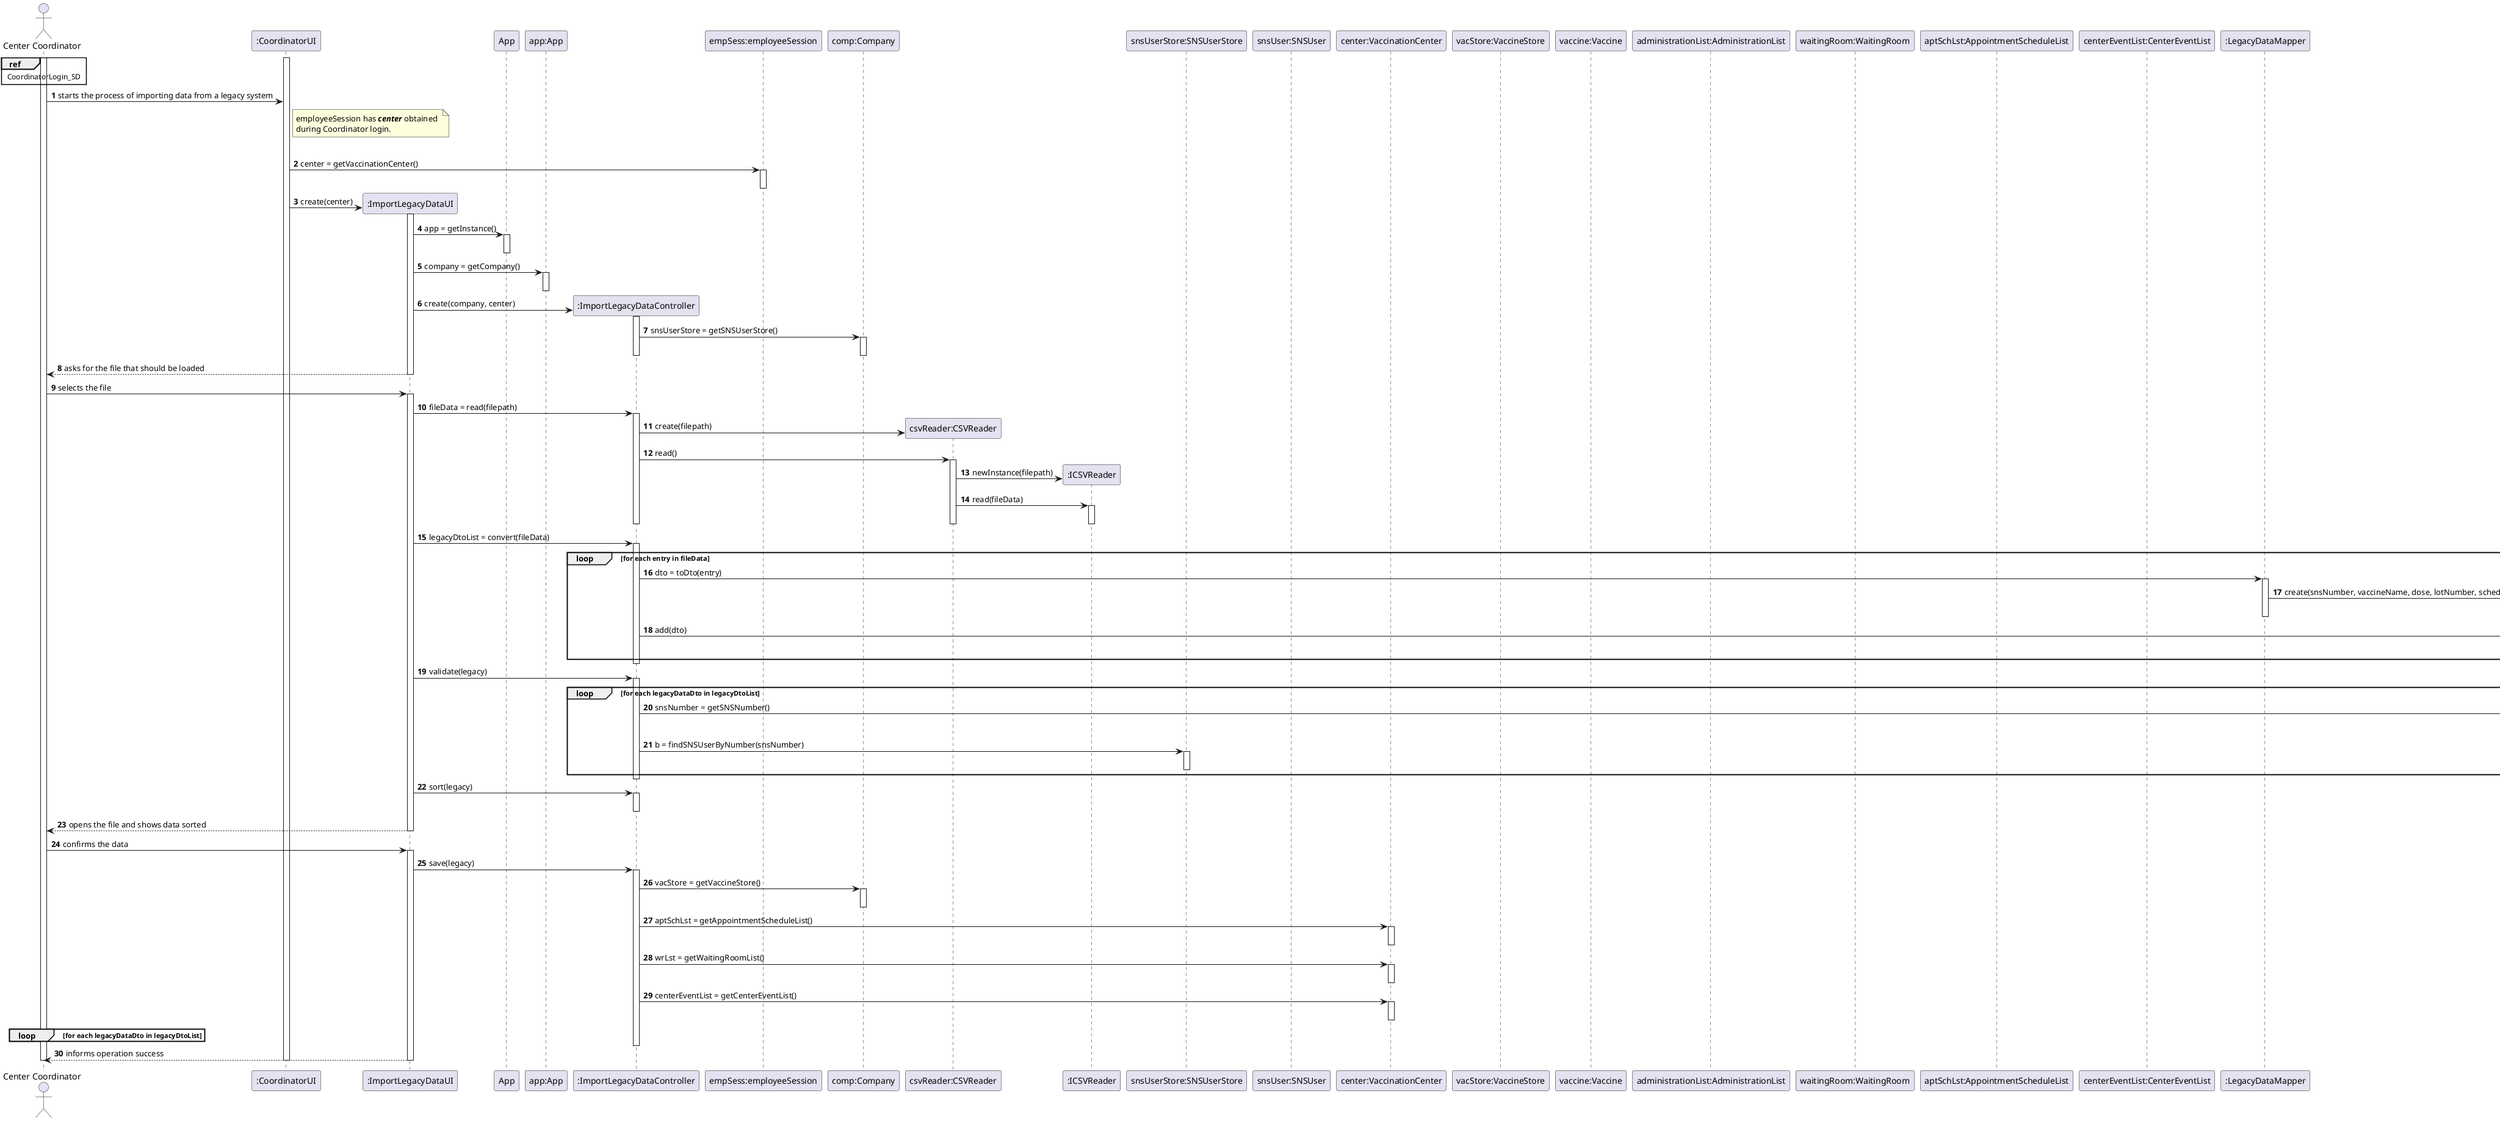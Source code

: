 @startuml US17_SD
autonumber

actor "Center Coordinator" as COORDINATOR

participant ":CoordinatorUI" as CUI
participant ":ImportLegacyDataUI" as UI
participant "App" as _APP
participant "app:App" as APP
participant ":ImportLegacyDataController" as CTRL
participant "empSess:employeeSession" as SESSION
participant "comp:Company" as COMPANY
participant "csvReader:CSVReader" as CSVREADER
participant ":ICSVReader" as ICSV
participant "snsUserStore:SNSUserStore" as SNSSTORE
participant "snsUser:SNSUser" as SNSUSER
participant "center:VaccinationCenter" as CENTER
participant "vacStore:VaccineStore" as VACCINESTORE
participant "vaccine:Vaccine" as VACCINE
participant "administrationList:AdministrationList" as ADLST
participant "waitingRoom:WaitingRoom" as WR
participant "aptSchLst:AppointmentScheduleList" as APTSCHLST
participant "centerEventList:CenterEventList" as CELIST
participant ":LegacyDataMapper" as MAPPER
participant "legacyDataDto:LegacyDataDTO" as DTO
participant "legacyDataObjectBuilder:LegacyDataObjectBuilder" as BUILDER
participant "legacyDtoList:List<LegacyDataDTO>" as LIST_DTOS
participant "appointment:Appointment" as APT
participant "arrival:Arrival" as ARRIVAL
participant "administration:Administration" as ADMINISTRATION
participant "fileData:List<String[]>" as LIST_FILEDATA

activate COORDINATOR
  ref over COORDINATOR
    ' !include ../../CoordinatorLogin_SD.puml!
    ' ![[../../CoordinatorLogin_SD.puml]]
    ' ![[../../CoordinatorLogin_SD.svg]]
    CoordinatorLogin_SD
  end ref

  activate CUI
  COORDINATOR -> CUI : starts the process of importing data from a legacy system

      note right of CUI
        employeeSession has <i><b>center</b></i> obtained 
        during Coordinator login.
      end note

      |||

    CUI -> SESSION : center = getVaccinationCenter()
    activate SESSION
    deactivate SESSION

    CUI -> UI ** : create(center)
    activate UI

      UI -> _APP : app = getInstance()
      activate _APP
      deactivate _APP

      UI -> APP : company = getCompany()
      activate APP
      deactivate APP

      UI -> CTRL ** : create(company, center)
      activate CTRL
        CTRL -> COMPANY : snsUserStore = getSNSUserStore()
        activate COMPANY
        deactivate COMPANY
      deactivate CTRL
      
      COORDINATOR <-- UI : asks for the file that should be loaded
    deactivate UI

    COORDINATOR -> UI : selects the file
    activate UI
    
      ' read data

      UI -> CTRL : fileData = read(filepath)
      activate CTRL
        CTRL -> CSVREADER ** : create(filepath)

        CTRL -> CSVREADER : read()
        activate CSVREADER
          CSVREADER -> ICSV ** : newInstance(filepath)
          CSVREADER -> ICSV : read(fileData)
          activate ICSV
          deactivate ICSV
        deactivate CSVREADER

      deactivate CTRL

      ' process data
      UI -> CTRL : legacyDtoList = convert(fileData)
      activate CTRL
        loop for each entry in fileData
          CTRL -> MAPPER : dto = toDto(entry)
          activate MAPPER
            MAPPER -> DTO : create(snsNumber, vaccineName, dose, lotNumber, scheduledDate, arrivalDate, administrationDate, leavingDate)
            activate DTO
            deactivate DTO
          deactivate MAPPER

          CTRL -> LIST_DTOS : add(dto)
          activate LIST_DTOS
          deactivate LIST_DTOS
        end
      deactivate CTRL

      UI -> CTRL : validate(legacy)
      activate CTRL
        loop for each legacyDataDto in legacyDtoList
          CTRL -> DTO : snsNumber = getSNSNumber()
          activate DTO
          deactivate DTO

          CTRL -> SNSSTORE : b = findSNSUserByNumber(snsNumber)
          activate SNSSTORE
          deactivate SNSSTORE
        end
      deactivate CTRL

      UI -> CTRL : sort(legacy)
      activate CTRL
      deactivate CTRL

      ' convert to list dto and send it to ui

      COORDINATOR <-- UI : opens the file and shows data sorted
    deactivate UI

    COORDINATOR -> UI : confirms the data
    activate UI
      UI -> CTRL : save(legacy)
      activate CTRL
        CTRL -> COMPANY : vacStore = getVaccineStore()
        activate COMPANY
        deactivate COMPANY

        CTRL -> CENTER : aptSchLst = getAppointmentScheduleList()
        activate CENTER
        deactivate CENTER

        CTRL -> CENTER : wrLst = getWaitingRoomList()
        activate CENTER
        deactivate CENTER

        CTRL -> CENTER : centerEventList = getCenterEventList()
        activate CENTER
        deactivate CENTER

        loop for each legacyDataDto in legacyDtoList


          ' builder

          ' get data from dto
          ' CTRL -> DTO : snsNumber = getSNSNumber()
          ' activate DTO
          ' deactivate DTO

          ' CTRL -> DTO : vaccineName = getVaccineName()
          ' activate DTO
          ' deactivate DTO

          ' CTRL -> DTO : doseNumber = getDoseNumber()
          ' activate DTO
          ' deactivate DTO

          ' CTRL -> DTO : lotNumber = getLotNumber()
          ' activate DTO
          ' deactivate DTO

          ' CTRL -> DTO : arrivalDate = getArrivalDate()
          ' activate DTO
          ' deactivate DTO

          ' CTRL -> DTO : scheduledDate = getScheduledDate()
          ' activate DTO
          ' deactivate DTO

          ' CTRL -> DTO : administratedDate = getAdministratedDate()
          ' activate DTO
          ' deactivate DTO
          
          ' CTRL -> DTO : departureDate = getDepartureDate()
          ' activate DTO
          ' deactivate DTO

          ' ' get the snsUser
          ' CTRL -> SNSSTORE : snsUser = findSNSUserByNumber(snsNumber)
          ' activate SNSSTORE
          ' deactivate SNSSTORE

          ' ' get his administration list
          ' CTRL -> SNSUSER : administrationList = getAdministrationList()
          ' activate SNSUSER
          ' deactivate SNSUSER
          
          ' ' get the vaccine
          ' CTRL -> VACCINESTORE : vaccine = getVaccineByName()
          ' activate VACCINESTORE
          ' deactivate VACCINESTORE

          ' ' create appointment
          ' ' TODO: use DTO
          ' CTRL -> APTSCHLST : createAppointment(snsUser, scheduledDate, vacTypeDto, false)
          ' activate APTSCHLST
          ' deactivate APTSCHLST

          ' ' validate
          ' CTRL -> APTSCHLST : validate(appointment)
          ' activate APTSCHLST
          ' deactivate APTSCHLST

          ' ' save
          ' CTRL -> APTSCHLST : validate(appointment)
          ' activate APTSCHLST
          ' deactivate APTSCHLST

          ' ' create arrival
          ' CTRL -> WR : createArrival(appointment)
          ' activate WR
          ' deactivate WR

          ' ' save
          ' CTRL -> WR : saveArrival(arrival)
          ' activate WR
          ' deactivate WR

          ' ' create administration
          ' CTRL -> ADLST : administration = create(vaccine, lotNumber, doseNumber, administrationDate)
          ' activate ADLST
          ' deactivate ADLST

          ' CTRL -> ADLST : save(administration)
          ' activate ADLST
          ' deactivate ADLST

          ' ' create center events
          ' CTRL -> CELIST : centerEventArrival = create(arrivalDate, ARRIVAL, snsUser)
          ' activate CELIST
          ' deactivate CELIST

          ' CTRL -> CELIST : centerEventVaccinated = create(administrationDate, VACCINATED, snsUser)
          ' activate CELIST
          ' deactivate CELIST

          ' CTRL -> CELIST : centerEventDeparted = create(departureDate, DEPARTED, snsUser)
          ' activate CELIST
          ' deactivate CELIST

          ' ' save
          ' CTRL -> CELIST : save(centerEventArrival)
          ' activate CELIST
          ' deactivate CELIST

          ' CTRL -> CELIST : save(centerEventVaccinated)
          ' activate CELIST
          ' deactivate CELIST

          ' CTRL -> CELIST : save(centerEventDeparted)
          ' activate CELIST
          ' deactivate CELIST

        end
      deactivate CTRL
      COORDINATOR <-- UI : informs operation success
    deactivate UI

  deactivate CUI
deactivate COORDINATOR
@enduml
